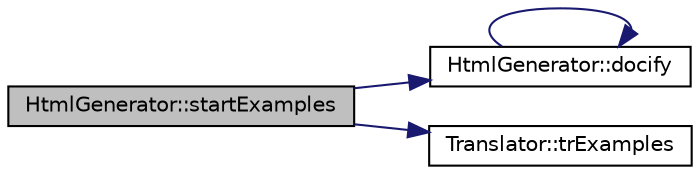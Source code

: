 digraph "HtmlGenerator::startExamples"
{
 // LATEX_PDF_SIZE
  edge [fontname="Helvetica",fontsize="10",labelfontname="Helvetica",labelfontsize="10"];
  node [fontname="Helvetica",fontsize="10",shape=record];
  rankdir="LR";
  Node1 [label="HtmlGenerator::startExamples",height=0.2,width=0.4,color="black", fillcolor="grey75", style="filled", fontcolor="black",tooltip=" "];
  Node1 -> Node2 [color="midnightblue",fontsize="10",style="solid"];
  Node2 [label="HtmlGenerator::docify",height=0.2,width=0.4,color="black", fillcolor="white", style="filled",URL="$classHtmlGenerator.html#a9b3402c446387b2fba24bcc14cf82645",tooltip=" "];
  Node2 -> Node2 [color="midnightblue",fontsize="10",style="solid"];
  Node1 -> Node3 [color="midnightblue",fontsize="10",style="solid"];
  Node3 [label="Translator::trExamples",height=0.2,width=0.4,color="black", fillcolor="white", style="filled",URL="$classTranslator.html#ad0aac429d4bcd4489a41e395c5244976",tooltip=" "];
}
